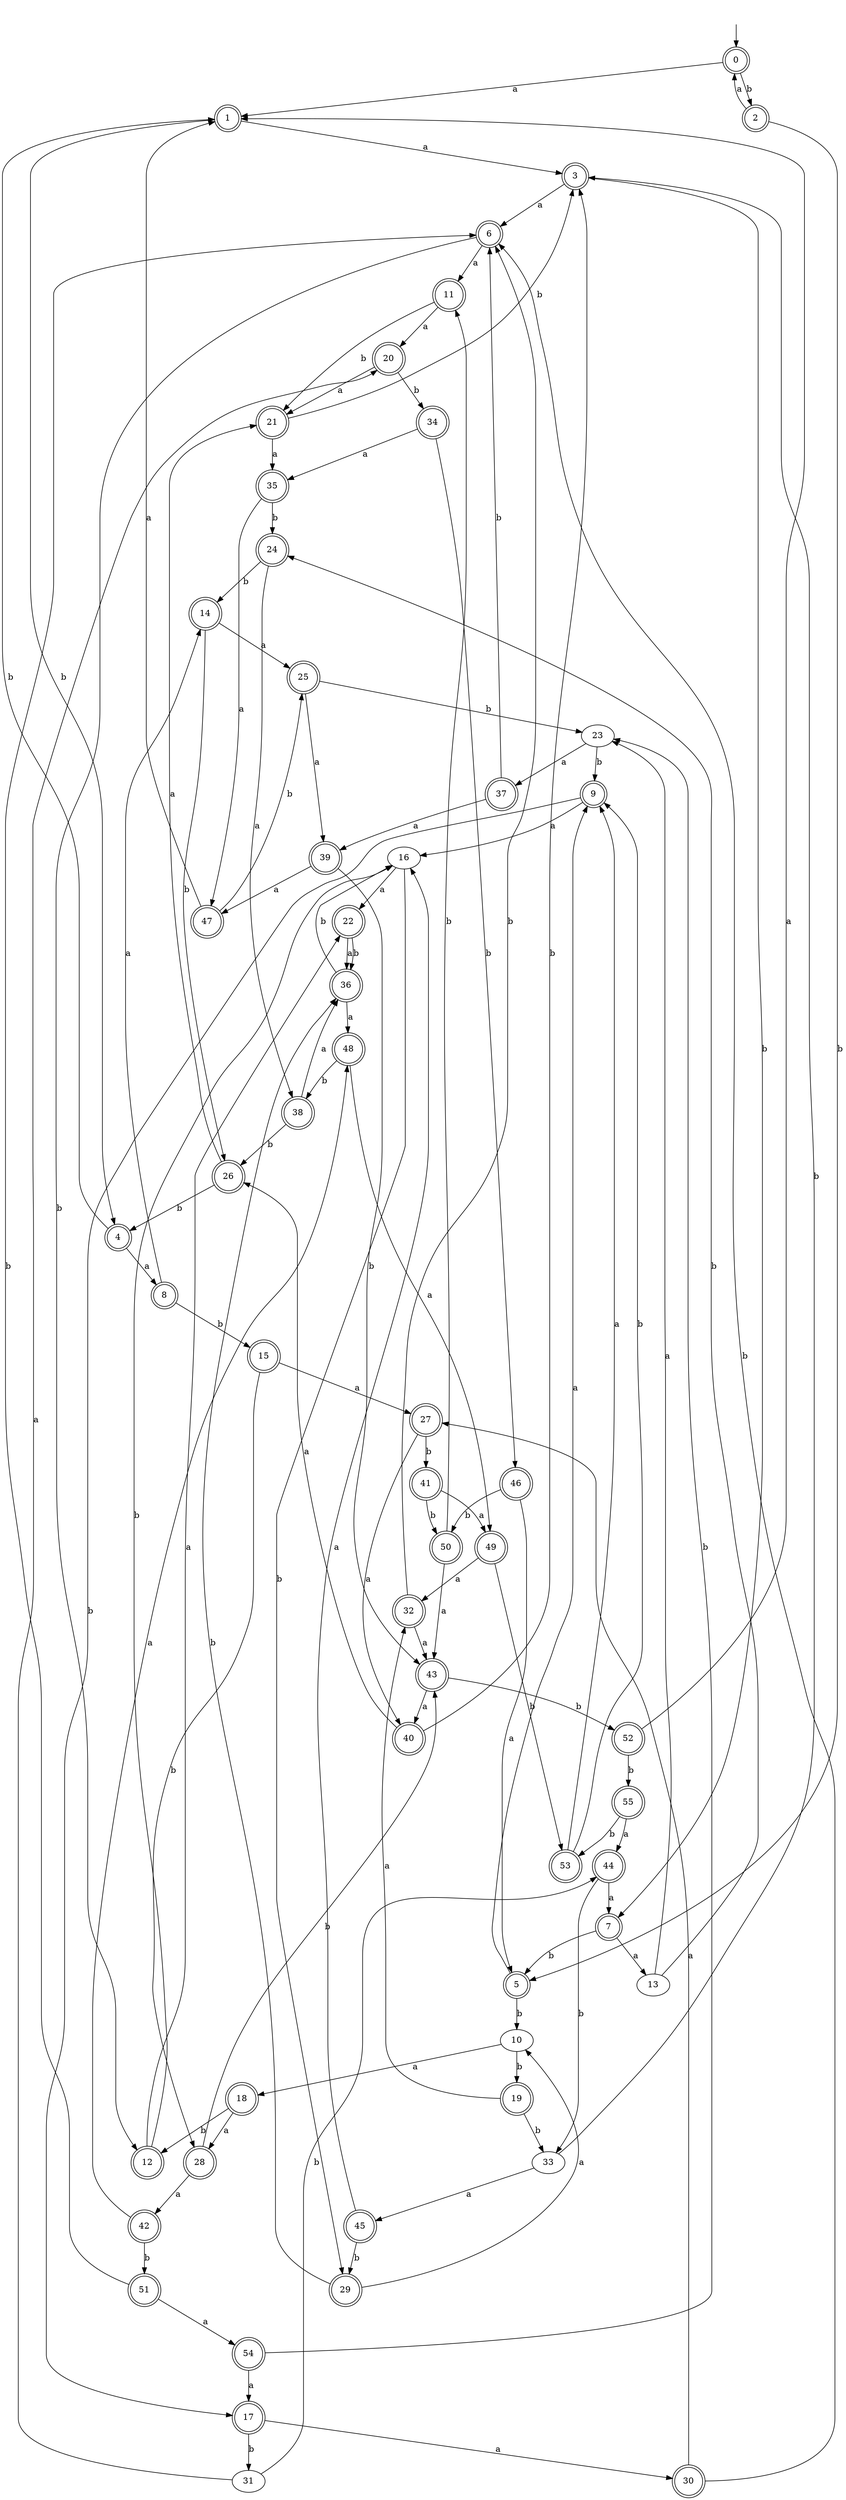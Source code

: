 digraph RandomDFA {
  __start0 [label="", shape=none];
  __start0 -> 0 [label=""];
  0 [shape=circle] [shape=doublecircle]
  0 -> 1 [label="a"]
  0 -> 2 [label="b"]
  1 [shape=doublecircle]
  1 -> 3 [label="a"]
  1 -> 4 [label="b"]
  2 [shape=doublecircle]
  2 -> 0 [label="a"]
  2 -> 5 [label="b"]
  3 [shape=doublecircle]
  3 -> 6 [label="a"]
  3 -> 7 [label="b"]
  4 [shape=doublecircle]
  4 -> 8 [label="a"]
  4 -> 1 [label="b"]
  5 [shape=doublecircle]
  5 -> 9 [label="a"]
  5 -> 10 [label="b"]
  6 [shape=doublecircle]
  6 -> 11 [label="a"]
  6 -> 12 [label="b"]
  7 [shape=doublecircle]
  7 -> 13 [label="a"]
  7 -> 5 [label="b"]
  8 [shape=doublecircle]
  8 -> 14 [label="a"]
  8 -> 15 [label="b"]
  9 [shape=doublecircle]
  9 -> 16 [label="a"]
  9 -> 17 [label="b"]
  10
  10 -> 18 [label="a"]
  10 -> 19 [label="b"]
  11 [shape=doublecircle]
  11 -> 20 [label="a"]
  11 -> 21 [label="b"]
  12 [shape=doublecircle]
  12 -> 22 [label="a"]
  12 -> 16 [label="b"]
  13
  13 -> 23 [label="a"]
  13 -> 24 [label="b"]
  14 [shape=doublecircle]
  14 -> 25 [label="a"]
  14 -> 26 [label="b"]
  15 [shape=doublecircle]
  15 -> 27 [label="a"]
  15 -> 28 [label="b"]
  16
  16 -> 22 [label="a"]
  16 -> 29 [label="b"]
  17 [shape=doublecircle]
  17 -> 30 [label="a"]
  17 -> 31 [label="b"]
  18 [shape=doublecircle]
  18 -> 28 [label="a"]
  18 -> 12 [label="b"]
  19 [shape=doublecircle]
  19 -> 32 [label="a"]
  19 -> 33 [label="b"]
  20 [shape=doublecircle]
  20 -> 21 [label="a"]
  20 -> 34 [label="b"]
  21 [shape=doublecircle]
  21 -> 35 [label="a"]
  21 -> 3 [label="b"]
  22 [shape=doublecircle]
  22 -> 36 [label="a"]
  22 -> 36 [label="b"]
  23
  23 -> 37 [label="a"]
  23 -> 9 [label="b"]
  24 [shape=doublecircle]
  24 -> 38 [label="a"]
  24 -> 14 [label="b"]
  25 [shape=doublecircle]
  25 -> 39 [label="a"]
  25 -> 23 [label="b"]
  26 [shape=doublecircle]
  26 -> 21 [label="a"]
  26 -> 4 [label="b"]
  27 [shape=doublecircle]
  27 -> 40 [label="a"]
  27 -> 41 [label="b"]
  28 [shape=doublecircle]
  28 -> 42 [label="a"]
  28 -> 43 [label="b"]
  29 [shape=doublecircle]
  29 -> 10 [label="a"]
  29 -> 36 [label="b"]
  30 [shape=doublecircle]
  30 -> 27 [label="a"]
  30 -> 6 [label="b"]
  31
  31 -> 20 [label="a"]
  31 -> 44 [label="b"]
  32 [shape=doublecircle]
  32 -> 43 [label="a"]
  32 -> 6 [label="b"]
  33
  33 -> 45 [label="a"]
  33 -> 3 [label="b"]
  34 [shape=doublecircle]
  34 -> 35 [label="a"]
  34 -> 46 [label="b"]
  35 [shape=doublecircle]
  35 -> 47 [label="a"]
  35 -> 24 [label="b"]
  36 [shape=doublecircle]
  36 -> 48 [label="a"]
  36 -> 16 [label="b"]
  37 [shape=doublecircle]
  37 -> 39 [label="a"]
  37 -> 6 [label="b"]
  38 [shape=doublecircle]
  38 -> 36 [label="a"]
  38 -> 26 [label="b"]
  39 [shape=doublecircle]
  39 -> 47 [label="a"]
  39 -> 43 [label="b"]
  40 [shape=doublecircle]
  40 -> 26 [label="a"]
  40 -> 3 [label="b"]
  41 [shape=doublecircle]
  41 -> 49 [label="a"]
  41 -> 50 [label="b"]
  42 [shape=doublecircle]
  42 -> 48 [label="a"]
  42 -> 51 [label="b"]
  43 [shape=doublecircle]
  43 -> 40 [label="a"]
  43 -> 52 [label="b"]
  44 [shape=doublecircle]
  44 -> 7 [label="a"]
  44 -> 33 [label="b"]
  45 [shape=doublecircle]
  45 -> 16 [label="a"]
  45 -> 29 [label="b"]
  46 [shape=doublecircle]
  46 -> 5 [label="a"]
  46 -> 50 [label="b"]
  47 [shape=doublecircle]
  47 -> 1 [label="a"]
  47 -> 25 [label="b"]
  48 [shape=doublecircle]
  48 -> 49 [label="a"]
  48 -> 38 [label="b"]
  49 [shape=doublecircle]
  49 -> 32 [label="a"]
  49 -> 53 [label="b"]
  50 [shape=doublecircle]
  50 -> 43 [label="a"]
  50 -> 11 [label="b"]
  51 [shape=doublecircle]
  51 -> 54 [label="a"]
  51 -> 6 [label="b"]
  52 [shape=doublecircle]
  52 -> 1 [label="a"]
  52 -> 55 [label="b"]
  53 [shape=doublecircle]
  53 -> 9 [label="a"]
  53 -> 9 [label="b"]
  54 [shape=doublecircle]
  54 -> 17 [label="a"]
  54 -> 23 [label="b"]
  55 [shape=doublecircle]
  55 -> 44 [label="a"]
  55 -> 53 [label="b"]
}
